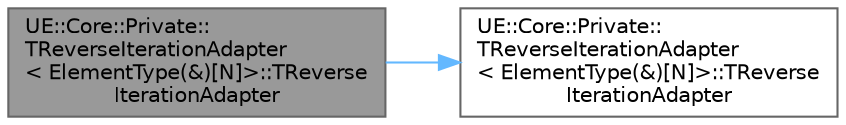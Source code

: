 digraph "UE::Core::Private::TReverseIterationAdapter&lt; ElementType(&amp;)[N]&gt;::TReverseIterationAdapter"
{
 // INTERACTIVE_SVG=YES
 // LATEX_PDF_SIZE
  bgcolor="transparent";
  edge [fontname=Helvetica,fontsize=10,labelfontname=Helvetica,labelfontsize=10];
  node [fontname=Helvetica,fontsize=10,shape=box,height=0.2,width=0.4];
  rankdir="LR";
  Node1 [id="Node000001",label="UE::Core::Private::\lTReverseIterationAdapter\l\< ElementType(&)[N]\>::TReverse\lIterationAdapter",height=0.2,width=0.4,color="gray40", fillcolor="grey60", style="filled", fontcolor="black",tooltip=" "];
  Node1 -> Node2 [id="edge1_Node000001_Node000002",color="steelblue1",style="solid",tooltip=" "];
  Node2 [id="Node000002",label="UE::Core::Private::\lTReverseIterationAdapter\l\< ElementType(&)[N]\>::TReverse\lIterationAdapter",height=0.2,width=0.4,color="grey40", fillcolor="white", style="filled",URL="$d5/da5/structUE_1_1Core_1_1Private_1_1TReverseIterationAdapter_3_01ElementType_07_6_08_0fN_0e_4.html#aa132d84504928821906369766a2191a1",tooltip=" "];
}
